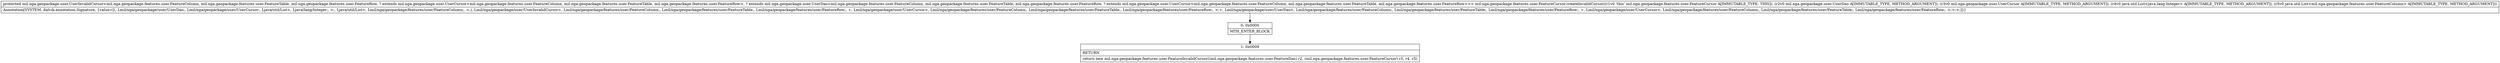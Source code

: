 digraph "CFG formil.nga.geopackage.features.user.FeatureCursor.createInvalidCursor(Lmil\/nga\/geopackage\/user\/UserDao;Lmil\/nga\/geopackage\/user\/UserCursor;Ljava\/util\/List;Ljava\/util\/List;)Lmil\/nga\/geopackage\/user\/UserInvalidCursor;" {
Node_0 [shape=record,label="{0\:\ 0x0000|MTH_ENTER_BLOCK\l}"];
Node_1 [shape=record,label="{1\:\ 0x0009|RETURN\l|return new mil.nga.geopackage.features.user.FeatureInvalidCursor((mil.nga.geopackage.features.user.FeatureDao) r2, (mil.nga.geopackage.features.user.FeatureCursor) r3, r4, r5)\l}"];
MethodNode[shape=record,label="{protected mil.nga.geopackage.user.UserInvalidCursor\<mil.nga.geopackage.features.user.FeatureColumn, mil.nga.geopackage.features.user.FeatureTable, mil.nga.geopackage.features.user.FeatureRow, ? extends mil.nga.geopackage.user.UserCursor\<mil.nga.geopackage.features.user.FeatureColumn, mil.nga.geopackage.features.user.FeatureTable, mil.nga.geopackage.features.user.FeatureRow\>, ? extends mil.nga.geopackage.user.UserDao\<mil.nga.geopackage.features.user.FeatureColumn, mil.nga.geopackage.features.user.FeatureTable, mil.nga.geopackage.features.user.FeatureRow, ? extends mil.nga.geopackage.user.UserCursor\<mil.nga.geopackage.features.user.FeatureColumn, mil.nga.geopackage.features.user.FeatureTable, mil.nga.geopackage.features.user.FeatureRow\>\>\> mil.nga.geopackage.features.user.FeatureCursor.createInvalidCursor((r1v0 'this' mil.nga.geopackage.features.user.FeatureCursor A[IMMUTABLE_TYPE, THIS]), (r2v0 mil.nga.geopackage.user.UserDao A[IMMUTABLE_TYPE, METHOD_ARGUMENT]), (r3v0 mil.nga.geopackage.user.UserCursor A[IMMUTABLE_TYPE, METHOD_ARGUMENT]), (r4v0 java.util.List\<java.lang.Integer\> A[IMMUTABLE_TYPE, METHOD_ARGUMENT]), (r5v0 java.util.List\<mil.nga.geopackage.features.user.FeatureColumn\> A[IMMUTABLE_TYPE, METHOD_ARGUMENT]))  | Annotation[SYSTEM, dalvik.annotation.Signature, \{value=[(, Lmil\/nga\/geopackage\/user\/UserDao;, Lmil\/nga\/geopackage\/user\/UserCursor;, Ljava\/util\/List\<, Ljava\/lang\/Integer;, \>;, Ljava\/util\/List\<, Lmil\/nga\/geopackage\/features\/user\/FeatureColumn;, \>;), Lmil\/nga\/geopackage\/user\/UserInvalidCursor\<, Lmil\/nga\/geopackage\/features\/user\/FeatureColumn;, Lmil\/nga\/geopackage\/features\/user\/FeatureTable;, Lmil\/nga\/geopackage\/features\/user\/FeatureRow;, +, Lmil\/nga\/geopackage\/user\/UserCursor\<, Lmil\/nga\/geopackage\/features\/user\/FeatureColumn;, Lmil\/nga\/geopackage\/features\/user\/FeatureTable;, Lmil\/nga\/geopackage\/features\/user\/FeatureRow;, \>;+, Lmil\/nga\/geopackage\/user\/UserDao\<, Lmil\/nga\/geopackage\/features\/user\/FeatureColumn;, Lmil\/nga\/geopackage\/features\/user\/FeatureTable;, Lmil\/nga\/geopackage\/features\/user\/FeatureRow;, +, Lmil\/nga\/geopackage\/user\/UserCursor\<, Lmil\/nga\/geopackage\/features\/user\/FeatureColumn;, Lmil\/nga\/geopackage\/features\/user\/FeatureTable;, Lmil\/nga\/geopackage\/features\/user\/FeatureRow;, \>;\>;\>;]\}]\l}"];
MethodNode -> Node_0;
Node_0 -> Node_1;
}

